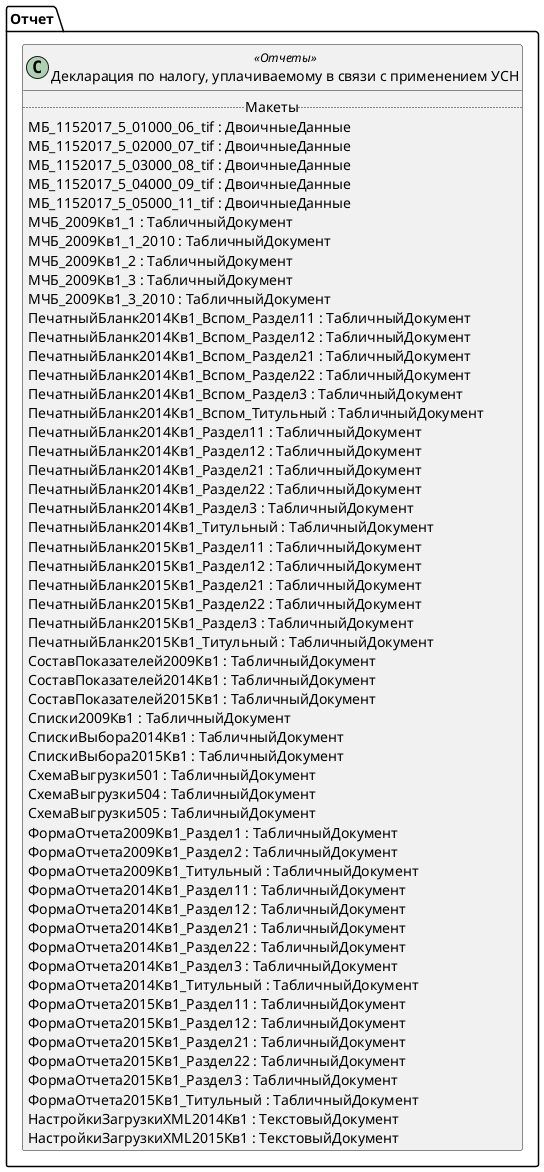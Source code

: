 ﻿@startuml РегламентированныйОтчетУСН
'!include templates.wsd
'..\include templates.wsd
class Отчет.РегламентированныйОтчетУСН as "Декларация по налогу, уплачиваемому в связи с применением УСН" <<Отчеты>>
{
..Макеты..
МБ_1152017_5_01000_06_tif : ДвоичныеДанные
МБ_1152017_5_02000_07_tif : ДвоичныеДанные
МБ_1152017_5_03000_08_tif : ДвоичныеДанные
МБ_1152017_5_04000_09_tif : ДвоичныеДанные
МБ_1152017_5_05000_11_tif : ДвоичныеДанные
МЧБ_2009Кв1_1 : ТабличныйДокумент
МЧБ_2009Кв1_1_2010 : ТабличныйДокумент
МЧБ_2009Кв1_2 : ТабличныйДокумент
МЧБ_2009Кв1_3 : ТабличныйДокумент
МЧБ_2009Кв1_3_2010 : ТабличныйДокумент
ПечатныйБланк2014Кв1_Вспом_Раздел11 : ТабличныйДокумент
ПечатныйБланк2014Кв1_Вспом_Раздел12 : ТабличныйДокумент
ПечатныйБланк2014Кв1_Вспом_Раздел21 : ТабличныйДокумент
ПечатныйБланк2014Кв1_Вспом_Раздел22 : ТабличныйДокумент
ПечатныйБланк2014Кв1_Вспом_Раздел3 : ТабличныйДокумент
ПечатныйБланк2014Кв1_Вспом_Титульный : ТабличныйДокумент
ПечатныйБланк2014Кв1_Раздел11 : ТабличныйДокумент
ПечатныйБланк2014Кв1_Раздел12 : ТабличныйДокумент
ПечатныйБланк2014Кв1_Раздел21 : ТабличныйДокумент
ПечатныйБланк2014Кв1_Раздел22 : ТабличныйДокумент
ПечатныйБланк2014Кв1_Раздел3 : ТабличныйДокумент
ПечатныйБланк2014Кв1_Титульный : ТабличныйДокумент
ПечатныйБланк2015Кв1_Раздел11 : ТабличныйДокумент
ПечатныйБланк2015Кв1_Раздел12 : ТабличныйДокумент
ПечатныйБланк2015Кв1_Раздел21 : ТабличныйДокумент
ПечатныйБланк2015Кв1_Раздел22 : ТабличныйДокумент
ПечатныйБланк2015Кв1_Раздел3 : ТабличныйДокумент
ПечатныйБланк2015Кв1_Титульный : ТабличныйДокумент
СоставПоказателей2009Кв1 : ТабличныйДокумент
СоставПоказателей2014Кв1 : ТабличныйДокумент
СоставПоказателей2015Кв1 : ТабличныйДокумент
Списки2009Кв1 : ТабличныйДокумент
СпискиВыбора2014Кв1 : ТабличныйДокумент
СпискиВыбора2015Кв1 : ТабличныйДокумент
СхемаВыгрузки501 : ТабличныйДокумент
СхемаВыгрузки504 : ТабличныйДокумент
СхемаВыгрузки505 : ТабличныйДокумент
ФормаОтчета2009Кв1_Раздел1 : ТабличныйДокумент
ФормаОтчета2009Кв1_Раздел2 : ТабличныйДокумент
ФормаОтчета2009Кв1_Титульный : ТабличныйДокумент
ФормаОтчета2014Кв1_Раздел11 : ТабличныйДокумент
ФормаОтчета2014Кв1_Раздел12 : ТабличныйДокумент
ФормаОтчета2014Кв1_Раздел21 : ТабличныйДокумент
ФормаОтчета2014Кв1_Раздел22 : ТабличныйДокумент
ФормаОтчета2014Кв1_Раздел3 : ТабличныйДокумент
ФормаОтчета2014Кв1_Титульный : ТабличныйДокумент
ФормаОтчета2015Кв1_Раздел11 : ТабличныйДокумент
ФормаОтчета2015Кв1_Раздел12 : ТабличныйДокумент
ФормаОтчета2015Кв1_Раздел21 : ТабличныйДокумент
ФормаОтчета2015Кв1_Раздел22 : ТабличныйДокумент
ФормаОтчета2015Кв1_Раздел3 : ТабличныйДокумент
ФормаОтчета2015Кв1_Титульный : ТабличныйДокумент
НастройкиЗагрузкиXML2014Кв1 : ТекстовыйДокумент
НастройкиЗагрузкиXML2015Кв1 : ТекстовыйДокумент
}
@enduml
